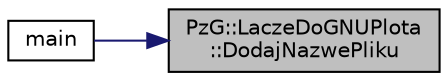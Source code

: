 digraph "PzG::LaczeDoGNUPlota::DodajNazwePliku"
{
 // LATEX_PDF_SIZE
  edge [fontname="Helvetica",fontsize="10",labelfontname="Helvetica",labelfontsize="10"];
  node [fontname="Helvetica",fontsize="10",shape=record];
  rankdir="RL";
  Node1 [label="PzG::LaczeDoGNUPlota\l::DodajNazwePliku",height=0.2,width=0.4,color="black", fillcolor="grey75", style="filled", fontcolor="black",tooltip="Dodaje nazwę pliku."];
  Node1 -> Node2 [dir="back",color="midnightblue",fontsize="10",style="solid",fontname="Helvetica"];
  Node2 [label="main",height=0.2,width=0.4,color="black", fillcolor="white", style="filled",URL="$app_2main_8cpp.html#ae66f6b31b5ad750f1fe042a706a4e3d4",tooltip="Główna funkcja programu Funkcja zawiera opis interfejsu użytkownika programu i wywołuje wszystkie fun..."];
}
